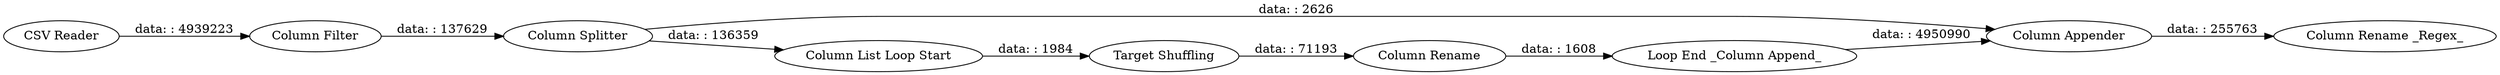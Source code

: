 digraph {
	"2346571931132972510_9" [label="Column Rename _Regex_"]
	"2346571931132972510_7" [label="Loop End _Column Append_"]
	"2346571931132972510_5" [label="Target Shuffling"]
	"2346571931132972510_10" [label="CSV Reader"]
	"2346571931132972510_6" [label="Column Rename"]
	"2346571931132972510_3" [label="Column Splitter"]
	"2346571931132972510_8" [label="Column Appender"]
	"2346571931132972510_4" [label="Column List Loop Start"]
	"2346571931132972510_2" [label="Column Filter"]
	"2346571931132972510_3" -> "2346571931132972510_4" [label="data: : 136359"]
	"2346571931132972510_8" -> "2346571931132972510_9" [label="data: : 255763"]
	"2346571931132972510_10" -> "2346571931132972510_2" [label="data: : 4939223"]
	"2346571931132972510_3" -> "2346571931132972510_8" [label="data: : 2626"]
	"2346571931132972510_4" -> "2346571931132972510_5" [label="data: : 1984"]
	"2346571931132972510_7" -> "2346571931132972510_8" [label="data: : 4950990"]
	"2346571931132972510_6" -> "2346571931132972510_7" [label="data: : 1608"]
	"2346571931132972510_5" -> "2346571931132972510_6" [label="data: : 71193"]
	"2346571931132972510_2" -> "2346571931132972510_3" [label="data: : 137629"]
	rankdir=LR
}
